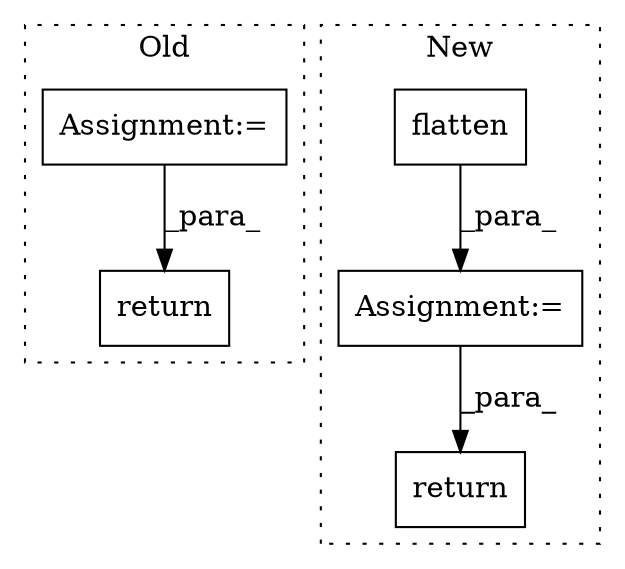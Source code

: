 digraph G {
subgraph cluster0 {
1 [label="return" a="41" s="482" l="7" shape="box"];
5 [label="Assignment:=" a="7" s="396" l="1" shape="box"];
label = "Old";
style="dotted";
}
subgraph cluster1 {
2 [label="flatten" a="32" s="365,376" l="8,1" shape="box"];
3 [label="return" a="41" s="487" l="7" shape="box"];
4 [label="Assignment:=" a="7" s="387" l="1" shape="box"];
label = "New";
style="dotted";
}
2 -> 4 [label="_para_"];
4 -> 3 [label="_para_"];
5 -> 1 [label="_para_"];
}